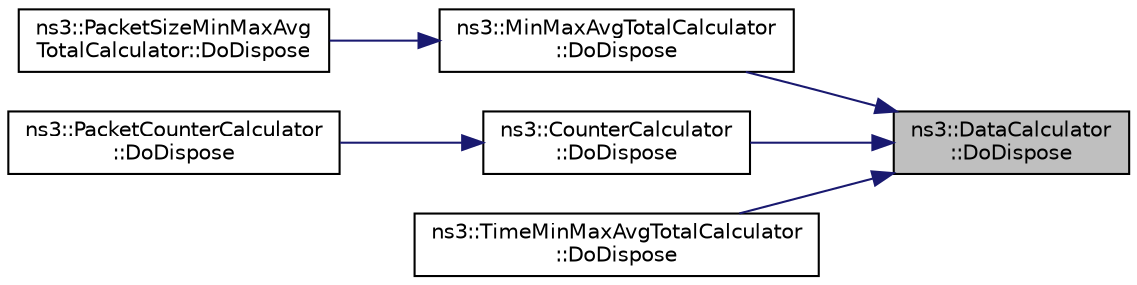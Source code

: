 digraph "ns3::DataCalculator::DoDispose"
{
 // LATEX_PDF_SIZE
  edge [fontname="Helvetica",fontsize="10",labelfontname="Helvetica",labelfontsize="10"];
  node [fontname="Helvetica",fontsize="10",shape=record];
  rankdir="RL";
  Node1 [label="ns3::DataCalculator\l::DoDispose",height=0.2,width=0.4,color="black", fillcolor="grey75", style="filled", fontcolor="black",tooltip="Destructor implementation."];
  Node1 -> Node2 [dir="back",color="midnightblue",fontsize="10",style="solid",fontname="Helvetica"];
  Node2 [label="ns3::MinMaxAvgTotalCalculator\l::DoDispose",height=0.2,width=0.4,color="black", fillcolor="white", style="filled",URL="$classns3_1_1_min_max_avg_total_calculator.html#a6552390161b48826a909483dfdc010e1",tooltip="Destructor implementation."];
  Node2 -> Node3 [dir="back",color="midnightblue",fontsize="10",style="solid",fontname="Helvetica"];
  Node3 [label="ns3::PacketSizeMinMaxAvg\lTotalCalculator::DoDispose",height=0.2,width=0.4,color="black", fillcolor="white", style="filled",URL="$classns3_1_1_packet_size_min_max_avg_total_calculator.html#aec8d536ca8f1e1b1f40415a7b0bf950b",tooltip="Destructor implementation."];
  Node1 -> Node4 [dir="back",color="midnightblue",fontsize="10",style="solid",fontname="Helvetica"];
  Node4 [label="ns3::CounterCalculator\l::DoDispose",height=0.2,width=0.4,color="black", fillcolor="white", style="filled",URL="$classns3_1_1_counter_calculator.html#a3f9e1768756c1ab4dc56ae5b55888e86",tooltip="Destructor implementation."];
  Node4 -> Node5 [dir="back",color="midnightblue",fontsize="10",style="solid",fontname="Helvetica"];
  Node5 [label="ns3::PacketCounterCalculator\l::DoDispose",height=0.2,width=0.4,color="black", fillcolor="white", style="filled",URL="$classns3_1_1_packet_counter_calculator.html#a6bafe4ee2c1ab84bdf42ab7c89025afd",tooltip="Destructor implementation."];
  Node1 -> Node6 [dir="back",color="midnightblue",fontsize="10",style="solid",fontname="Helvetica"];
  Node6 [label="ns3::TimeMinMaxAvgTotalCalculator\l::DoDispose",height=0.2,width=0.4,color="black", fillcolor="white", style="filled",URL="$classns3_1_1_time_min_max_avg_total_calculator.html#a60317a5c20da1d5b8b951035ee451ad3",tooltip="Destructor implementation."];
}
